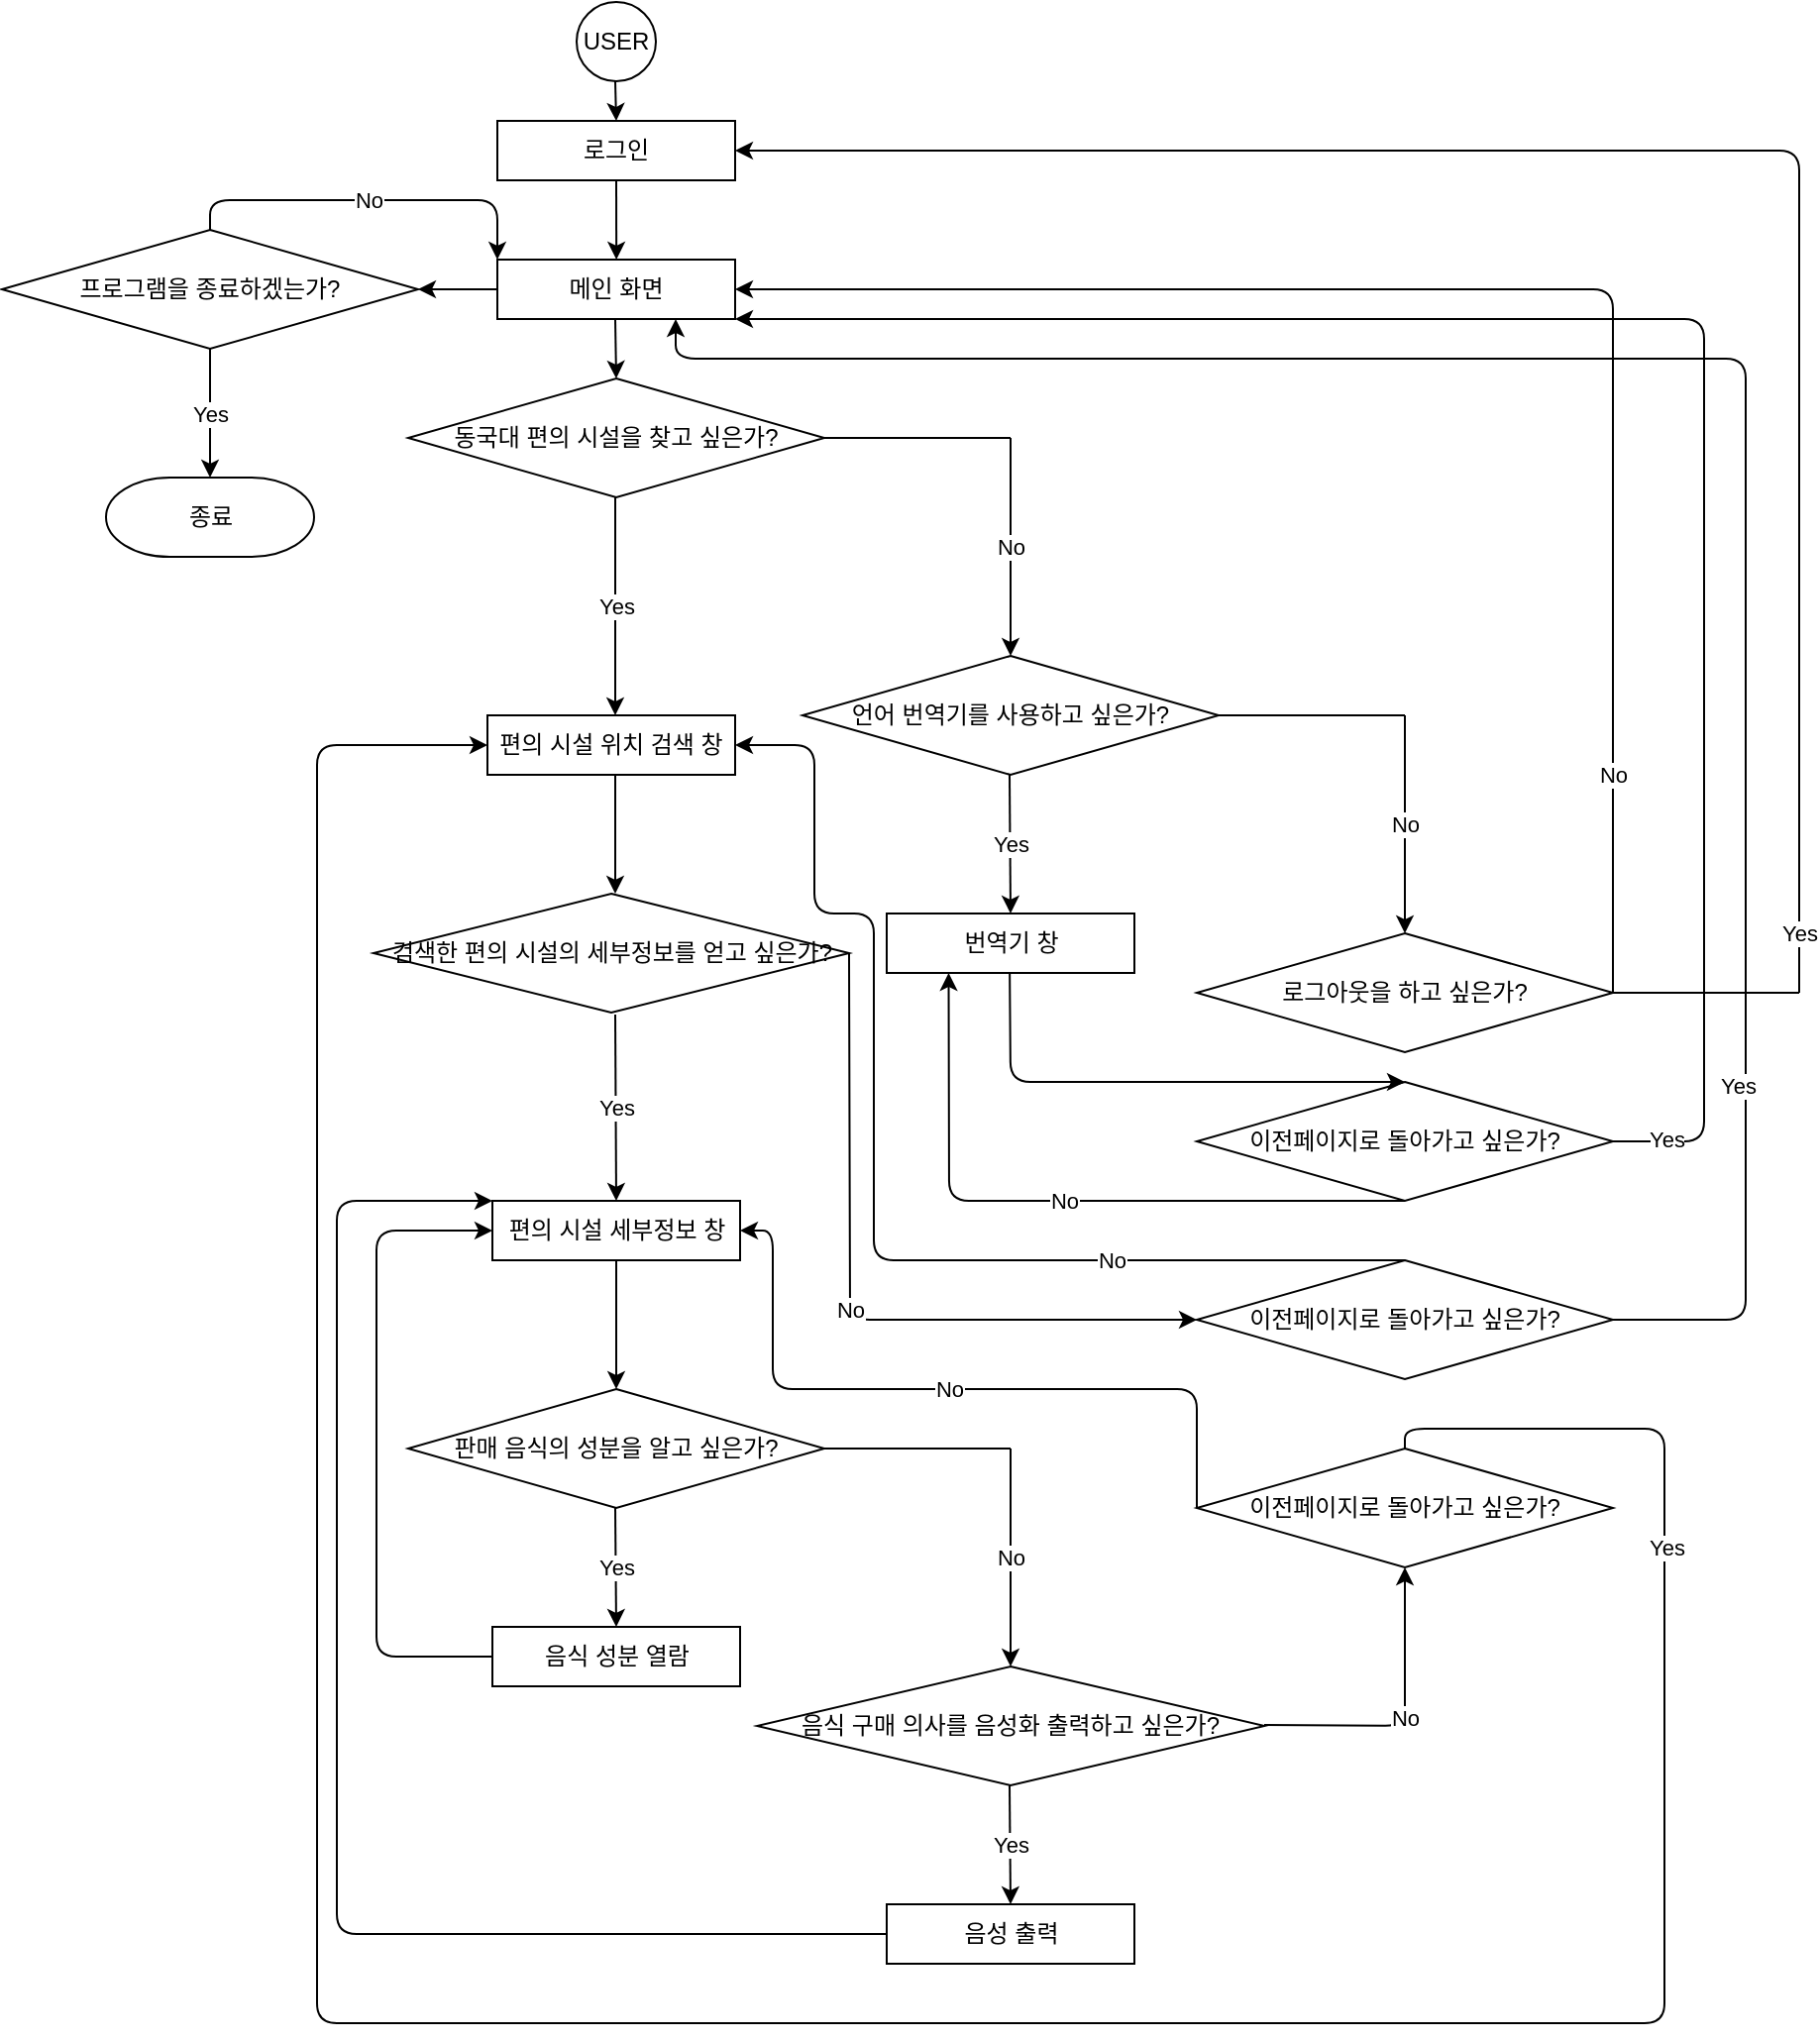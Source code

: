<mxfile version="13.7.3" type="github">
  <diagram id="6GXnXk0_rSUFWZE7QyTJ" name="Page-1">
    <mxGraphModel dx="1773" dy="574" grid="1" gridSize="10" guides="1" tooltips="1" connect="1" arrows="1" fold="1" page="1" pageScale="1" pageWidth="827" pageHeight="1169" math="0" shadow="0">
      <root>
        <mxCell id="0" />
        <mxCell id="1" parent="0" />
        <mxCell id="_coAQKqObT2bWrUMs8MN-2" value="USER" style="ellipse;whiteSpace=wrap;html=1;aspect=fixed;" parent="1" vertex="1">
          <mxGeometry x="170" y="60" width="40" height="40" as="geometry" />
        </mxCell>
        <mxCell id="_coAQKqObT2bWrUMs8MN-3" value="로그인" style="rounded=0;whiteSpace=wrap;html=1;" parent="1" vertex="1">
          <mxGeometry x="130" y="120" width="120" height="30" as="geometry" />
        </mxCell>
        <mxCell id="_coAQKqObT2bWrUMs8MN-4" value="동국대 편의 시설을 찾고 싶은가?" style="rhombus;whiteSpace=wrap;html=1;" parent="1" vertex="1">
          <mxGeometry x="85" y="250" width="210" height="60" as="geometry" />
        </mxCell>
        <mxCell id="_coAQKqObT2bWrUMs8MN-5" value="" style="endArrow=classic;html=1;" parent="1" edge="1">
          <mxGeometry relative="1" as="geometry">
            <mxPoint x="189.5" y="310" as="sourcePoint" />
            <mxPoint x="189.5" y="420" as="targetPoint" />
          </mxGeometry>
        </mxCell>
        <mxCell id="_coAQKqObT2bWrUMs8MN-6" value="Yes" style="edgeLabel;resizable=0;html=1;align=center;verticalAlign=middle;" parent="_coAQKqObT2bWrUMs8MN-5" connectable="0" vertex="1">
          <mxGeometry relative="1" as="geometry" />
        </mxCell>
        <mxCell id="_coAQKqObT2bWrUMs8MN-7" value="" style="endArrow=none;html=1;exitX=1;exitY=0.5;exitDx=0;exitDy=0;" parent="1" source="_coAQKqObT2bWrUMs8MN-4" edge="1">
          <mxGeometry width="50" height="50" relative="1" as="geometry">
            <mxPoint x="299" y="279.5" as="sourcePoint" />
            <mxPoint x="389" y="280" as="targetPoint" />
          </mxGeometry>
        </mxCell>
        <mxCell id="_coAQKqObT2bWrUMs8MN-8" value="" style="endArrow=classic;html=1;" parent="1" edge="1">
          <mxGeometry relative="1" as="geometry">
            <mxPoint x="389" y="280" as="sourcePoint" />
            <mxPoint x="389" y="390" as="targetPoint" />
          </mxGeometry>
        </mxCell>
        <mxCell id="_coAQKqObT2bWrUMs8MN-9" value="No" style="edgeLabel;resizable=0;html=1;align=center;verticalAlign=middle;" parent="_coAQKqObT2bWrUMs8MN-8" connectable="0" vertex="1">
          <mxGeometry relative="1" as="geometry" />
        </mxCell>
        <mxCell id="_coAQKqObT2bWrUMs8MN-10" value="검색한 편의 시설의 세부정보를 얻고 싶은가?" style="rhombus;whiteSpace=wrap;html=1;" parent="1" vertex="1">
          <mxGeometry x="67.5" y="510" width="240" height="60" as="geometry" />
        </mxCell>
        <mxCell id="_coAQKqObT2bWrUMs8MN-11" value="언어 번역기를 사용하고 싶은가?" style="rhombus;whiteSpace=wrap;html=1;" parent="1" vertex="1">
          <mxGeometry x="284" y="390" width="210" height="60" as="geometry" />
        </mxCell>
        <mxCell id="_coAQKqObT2bWrUMs8MN-12" value="편의 시설 위치 검색 창" style="rounded=0;whiteSpace=wrap;html=1;" parent="1" vertex="1">
          <mxGeometry x="125" y="420" width="125" height="30" as="geometry" />
        </mxCell>
        <mxCell id="_coAQKqObT2bWrUMs8MN-13" value="" style="endArrow=classic;html=1;" parent="1" edge="1">
          <mxGeometry width="50" height="50" relative="1" as="geometry">
            <mxPoint x="189.5" y="100" as="sourcePoint" />
            <mxPoint x="190" y="120" as="targetPoint" />
          </mxGeometry>
        </mxCell>
        <mxCell id="_coAQKqObT2bWrUMs8MN-14" value="" style="endArrow=classic;html=1;entryX=0.5;entryY=0;entryDx=0;entryDy=0;" parent="1" target="_coAQKqObT2bWrUMs8MN-4" edge="1">
          <mxGeometry width="50" height="50" relative="1" as="geometry">
            <mxPoint x="189.5" y="220" as="sourcePoint" />
            <mxPoint x="190" y="240" as="targetPoint" />
          </mxGeometry>
        </mxCell>
        <mxCell id="_coAQKqObT2bWrUMs8MN-15" value="" style="endArrow=classic;html=1;" parent="1" edge="1">
          <mxGeometry width="50" height="50" relative="1" as="geometry">
            <mxPoint x="189.5" y="450" as="sourcePoint" />
            <mxPoint x="189.5" y="510" as="targetPoint" />
          </mxGeometry>
        </mxCell>
        <mxCell id="_coAQKqObT2bWrUMs8MN-16" value="" style="endArrow=classic;html=1;" parent="1" edge="1">
          <mxGeometry relative="1" as="geometry">
            <mxPoint x="388.5" y="450" as="sourcePoint" />
            <mxPoint x="389" y="520" as="targetPoint" />
          </mxGeometry>
        </mxCell>
        <mxCell id="_coAQKqObT2bWrUMs8MN-17" value="Yes" style="edgeLabel;resizable=0;html=1;align=center;verticalAlign=middle;" parent="_coAQKqObT2bWrUMs8MN-16" connectable="0" vertex="1">
          <mxGeometry relative="1" as="geometry" />
        </mxCell>
        <mxCell id="_coAQKqObT2bWrUMs8MN-18" value="" style="endArrow=none;html=1;exitX=1;exitY=0.5;exitDx=0;exitDy=0;" parent="1" edge="1">
          <mxGeometry width="50" height="50" relative="1" as="geometry">
            <mxPoint x="494" y="420" as="sourcePoint" />
            <mxPoint x="588" y="420" as="targetPoint" />
          </mxGeometry>
        </mxCell>
        <mxCell id="_coAQKqObT2bWrUMs8MN-19" value="" style="endArrow=classic;html=1;" parent="1" edge="1">
          <mxGeometry relative="1" as="geometry">
            <mxPoint x="588" y="420" as="sourcePoint" />
            <mxPoint x="588" y="530" as="targetPoint" />
          </mxGeometry>
        </mxCell>
        <mxCell id="_coAQKqObT2bWrUMs8MN-20" value="No" style="edgeLabel;resizable=0;html=1;align=center;verticalAlign=middle;" parent="_coAQKqObT2bWrUMs8MN-19" connectable="0" vertex="1">
          <mxGeometry relative="1" as="geometry" />
        </mxCell>
        <mxCell id="_coAQKqObT2bWrUMs8MN-21" value="로그아웃을 하고 싶은가?" style="rhombus;whiteSpace=wrap;html=1;" parent="1" vertex="1">
          <mxGeometry x="483" y="530" width="210" height="60" as="geometry" />
        </mxCell>
        <mxCell id="_coAQKqObT2bWrUMs8MN-23" value="" style="endArrow=classic;html=1;entryX=0.5;entryY=0;entryDx=0;entryDy=0;" parent="1" target="_coAQKqObT2bWrUMs8MN-25" edge="1">
          <mxGeometry relative="1" as="geometry">
            <mxPoint x="189.5" y="571" as="sourcePoint" />
            <mxPoint x="189.5" y="681" as="targetPoint" />
          </mxGeometry>
        </mxCell>
        <mxCell id="_coAQKqObT2bWrUMs8MN-24" value="Yes" style="edgeLabel;resizable=0;html=1;align=center;verticalAlign=middle;" parent="_coAQKqObT2bWrUMs8MN-23" connectable="0" vertex="1">
          <mxGeometry relative="1" as="geometry" />
        </mxCell>
        <mxCell id="_coAQKqObT2bWrUMs8MN-25" value="편의 시설 세부정보 창" style="rounded=0;whiteSpace=wrap;html=1;" parent="1" vertex="1">
          <mxGeometry x="127.5" y="665" width="125" height="30" as="geometry" />
        </mxCell>
        <mxCell id="_coAQKqObT2bWrUMs8MN-27" value="" style="endArrow=classic;html=1;exitX=1;exitY=0.5;exitDx=0;exitDy=0;entryX=0;entryY=0.5;entryDx=0;entryDy=0;" parent="1" source="_coAQKqObT2bWrUMs8MN-10" target="_coAQKqObT2bWrUMs8MN-62" edge="1">
          <mxGeometry relative="1" as="geometry">
            <mxPoint x="334" y="540" as="sourcePoint" />
            <mxPoint x="319" y="680" as="targetPoint" />
            <Array as="points">
              <mxPoint x="308" y="725" />
            </Array>
          </mxGeometry>
        </mxCell>
        <mxCell id="_coAQKqObT2bWrUMs8MN-28" value="No" style="edgeLabel;resizable=0;html=1;align=center;verticalAlign=middle;" parent="_coAQKqObT2bWrUMs8MN-27" connectable="0" vertex="1">
          <mxGeometry relative="1" as="geometry" />
        </mxCell>
        <mxCell id="_coAQKqObT2bWrUMs8MN-30" value="이전페이지로 돌아가고 싶은가?" style="rhombus;whiteSpace=wrap;html=1;" parent="1" vertex="1">
          <mxGeometry x="483" y="605" width="210" height="60" as="geometry" />
        </mxCell>
        <mxCell id="_coAQKqObT2bWrUMs8MN-31" value="판매 음식의 성분을 알고 싶은가?" style="rhombus;whiteSpace=wrap;html=1;" parent="1" vertex="1">
          <mxGeometry x="85" y="760" width="210" height="60" as="geometry" />
        </mxCell>
        <mxCell id="_coAQKqObT2bWrUMs8MN-32" value="" style="endArrow=classic;html=1;exitX=0.5;exitY=1;exitDx=0;exitDy=0;" parent="1" source="_coAQKqObT2bWrUMs8MN-25" edge="1">
          <mxGeometry width="50" height="50" relative="1" as="geometry">
            <mxPoint x="189.5" y="710" as="sourcePoint" />
            <mxPoint x="190" y="760" as="targetPoint" />
          </mxGeometry>
        </mxCell>
        <mxCell id="_coAQKqObT2bWrUMs8MN-33" value="음식 성분 열람" style="rounded=0;whiteSpace=wrap;html=1;" parent="1" vertex="1">
          <mxGeometry x="127.5" y="880" width="125" height="30" as="geometry" />
        </mxCell>
        <mxCell id="_coAQKqObT2bWrUMs8MN-34" value="" style="endArrow=classic;html=1;" parent="1" edge="1">
          <mxGeometry relative="1" as="geometry">
            <mxPoint x="189.5" y="820" as="sourcePoint" />
            <mxPoint x="190" y="880" as="targetPoint" />
          </mxGeometry>
        </mxCell>
        <mxCell id="_coAQKqObT2bWrUMs8MN-35" value="Yes" style="edgeLabel;resizable=0;html=1;align=center;verticalAlign=middle;" parent="_coAQKqObT2bWrUMs8MN-34" connectable="0" vertex="1">
          <mxGeometry relative="1" as="geometry" />
        </mxCell>
        <mxCell id="_coAQKqObT2bWrUMs8MN-36" value="" style="endArrow=none;html=1;exitX=1;exitY=0.5;exitDx=0;exitDy=0;" parent="1" edge="1">
          <mxGeometry width="50" height="50" relative="1" as="geometry">
            <mxPoint x="295" y="790" as="sourcePoint" />
            <mxPoint x="389" y="790" as="targetPoint" />
          </mxGeometry>
        </mxCell>
        <mxCell id="_coAQKqObT2bWrUMs8MN-37" value="" style="endArrow=classic;html=1;" parent="1" edge="1">
          <mxGeometry relative="1" as="geometry">
            <mxPoint x="389" y="790" as="sourcePoint" />
            <mxPoint x="389" y="900" as="targetPoint" />
          </mxGeometry>
        </mxCell>
        <mxCell id="_coAQKqObT2bWrUMs8MN-38" value="No" style="edgeLabel;resizable=0;html=1;align=center;verticalAlign=middle;" parent="_coAQKqObT2bWrUMs8MN-37" connectable="0" vertex="1">
          <mxGeometry relative="1" as="geometry" />
        </mxCell>
        <mxCell id="_coAQKqObT2bWrUMs8MN-39" value="음식 구매 의사를 음성화 출력하고 싶은가?" style="rhombus;whiteSpace=wrap;html=1;" parent="1" vertex="1">
          <mxGeometry x="261" y="900" width="256" height="60" as="geometry" />
        </mxCell>
        <mxCell id="_coAQKqObT2bWrUMs8MN-40" value="" style="endArrow=classic;html=1;" parent="1" edge="1">
          <mxGeometry relative="1" as="geometry">
            <mxPoint x="388.5" y="960" as="sourcePoint" />
            <mxPoint x="389" y="1020" as="targetPoint" />
          </mxGeometry>
        </mxCell>
        <mxCell id="_coAQKqObT2bWrUMs8MN-41" value="Yes" style="edgeLabel;resizable=0;html=1;align=center;verticalAlign=middle;" parent="_coAQKqObT2bWrUMs8MN-40" connectable="0" vertex="1">
          <mxGeometry relative="1" as="geometry" />
        </mxCell>
        <mxCell id="_coAQKqObT2bWrUMs8MN-45" value="" style="endArrow=none;html=1;exitX=1;exitY=0.5;exitDx=0;exitDy=0;" parent="1" edge="1">
          <mxGeometry width="50" height="50" relative="1" as="geometry">
            <mxPoint x="693" y="560" as="sourcePoint" />
            <mxPoint x="787" y="560" as="targetPoint" />
          </mxGeometry>
        </mxCell>
        <mxCell id="_coAQKqObT2bWrUMs8MN-46" value="" style="endArrow=classic;html=1;entryX=1;entryY=0.5;entryDx=0;entryDy=0;" parent="1" target="_coAQKqObT2bWrUMs8MN-3" edge="1">
          <mxGeometry relative="1" as="geometry">
            <mxPoint x="787" y="560" as="sourcePoint" />
            <mxPoint x="787" y="120" as="targetPoint" />
            <Array as="points">
              <mxPoint x="787" y="135" />
            </Array>
          </mxGeometry>
        </mxCell>
        <mxCell id="_coAQKqObT2bWrUMs8MN-47" value="Yes" style="edgeLabel;resizable=0;html=1;align=center;verticalAlign=middle;" parent="_coAQKqObT2bWrUMs8MN-46" connectable="0" vertex="1">
          <mxGeometry relative="1" as="geometry">
            <mxPoint x="55.83" y="395" as="offset" />
          </mxGeometry>
        </mxCell>
        <mxCell id="_coAQKqObT2bWrUMs8MN-48" value="" style="endArrow=classic;html=1;entryX=1;entryY=0.5;entryDx=0;entryDy=0;" parent="1" target="_coAQKqObT2bWrUMs8MN-50" edge="1">
          <mxGeometry relative="1" as="geometry">
            <mxPoint x="693" y="560" as="sourcePoint" />
            <mxPoint x="694" y="300" as="targetPoint" />
            <Array as="points">
              <mxPoint x="693" y="205" />
            </Array>
          </mxGeometry>
        </mxCell>
        <mxCell id="_coAQKqObT2bWrUMs8MN-49" value="No" style="edgeLabel;resizable=0;html=1;align=center;verticalAlign=middle;" parent="_coAQKqObT2bWrUMs8MN-48" connectable="0" vertex="1">
          <mxGeometry relative="1" as="geometry">
            <mxPoint x="44" y="245" as="offset" />
          </mxGeometry>
        </mxCell>
        <mxCell id="_coAQKqObT2bWrUMs8MN-50" value="메인 화면" style="rounded=0;whiteSpace=wrap;html=1;" parent="1" vertex="1">
          <mxGeometry x="130" y="190" width="120" height="30" as="geometry" />
        </mxCell>
        <mxCell id="_coAQKqObT2bWrUMs8MN-53" value="" style="endArrow=classic;html=1;entryX=0.5;entryY=0;entryDx=0;entryDy=0;exitX=0.5;exitY=1;exitDx=0;exitDy=0;" parent="1" source="_coAQKqObT2bWrUMs8MN-3" edge="1">
          <mxGeometry width="50" height="50" relative="1" as="geometry">
            <mxPoint x="189.58" y="160" as="sourcePoint" />
            <mxPoint x="190.08" y="190" as="targetPoint" />
          </mxGeometry>
        </mxCell>
        <mxCell id="_coAQKqObT2bWrUMs8MN-54" value="번역기 창" style="rounded=0;whiteSpace=wrap;html=1;" parent="1" vertex="1">
          <mxGeometry x="326.5" y="520" width="125" height="30" as="geometry" />
        </mxCell>
        <mxCell id="_coAQKqObT2bWrUMs8MN-55" value="" style="endArrow=classic;html=1;entryX=0.5;entryY=0;entryDx=0;entryDy=0;" parent="1" target="_coAQKqObT2bWrUMs8MN-30" edge="1">
          <mxGeometry width="50" height="50" relative="1" as="geometry">
            <mxPoint x="388.58" y="550" as="sourcePoint" />
            <mxPoint x="388.58" y="620" as="targetPoint" />
            <Array as="points">
              <mxPoint x="389" y="605" />
            </Array>
          </mxGeometry>
        </mxCell>
        <mxCell id="_coAQKqObT2bWrUMs8MN-56" value="" style="endArrow=classic;html=1;entryX=1;entryY=1;entryDx=0;entryDy=0;" parent="1" target="_coAQKqObT2bWrUMs8MN-50" edge="1">
          <mxGeometry width="50" height="50" relative="1" as="geometry">
            <mxPoint x="693" y="635" as="sourcePoint" />
            <mxPoint x="743" y="585" as="targetPoint" />
            <Array as="points">
              <mxPoint x="739" y="635" />
              <mxPoint x="739" y="220" />
            </Array>
          </mxGeometry>
        </mxCell>
        <mxCell id="_coAQKqObT2bWrUMs8MN-58" value="Yes" style="edgeLabel;resizable=0;html=1;align=center;verticalAlign=middle;" parent="1" connectable="0" vertex="1">
          <mxGeometry x="719.997" y="634" as="geometry" />
        </mxCell>
        <mxCell id="_coAQKqObT2bWrUMs8MN-60" value="" style="endArrow=classic;html=1;entryX=0.25;entryY=1;entryDx=0;entryDy=0;exitX=0.5;exitY=1;exitDx=0;exitDy=0;" parent="1" source="_coAQKqObT2bWrUMs8MN-30" target="_coAQKqObT2bWrUMs8MN-54" edge="1">
          <mxGeometry relative="1" as="geometry">
            <mxPoint x="389" y="670" as="sourcePoint" />
            <mxPoint x="489" y="670" as="targetPoint" />
            <Array as="points">
              <mxPoint x="358" y="665" />
            </Array>
          </mxGeometry>
        </mxCell>
        <mxCell id="_coAQKqObT2bWrUMs8MN-61" value="No" style="edgeLabel;resizable=0;html=1;align=center;verticalAlign=middle;" parent="_coAQKqObT2bWrUMs8MN-60" connectable="0" vertex="1">
          <mxGeometry relative="1" as="geometry" />
        </mxCell>
        <mxCell id="_coAQKqObT2bWrUMs8MN-62" value="이전페이지로 돌아가고 싶은가?" style="rhombus;whiteSpace=wrap;html=1;" parent="1" vertex="1">
          <mxGeometry x="483" y="695" width="210" height="60" as="geometry" />
        </mxCell>
        <mxCell id="_coAQKqObT2bWrUMs8MN-63" value="" style="endArrow=classic;html=1;entryX=0.75;entryY=1;entryDx=0;entryDy=0;exitX=1;exitY=0.5;exitDx=0;exitDy=0;" parent="1" source="_coAQKqObT2bWrUMs8MN-62" target="_coAQKqObT2bWrUMs8MN-50" edge="1">
          <mxGeometry relative="1" as="geometry">
            <mxPoint x="589" y="695" as="sourcePoint" />
            <mxPoint x="693" y="695" as="targetPoint" />
            <Array as="points">
              <mxPoint x="760" y="725" />
              <mxPoint x="760" y="240" />
              <mxPoint x="220" y="240" />
            </Array>
          </mxGeometry>
        </mxCell>
        <mxCell id="_coAQKqObT2bWrUMs8MN-64" value="Yes" style="edgeLabel;resizable=0;html=1;align=center;verticalAlign=middle;" parent="_coAQKqObT2bWrUMs8MN-63" connectable="0" vertex="1">
          <mxGeometry relative="1" as="geometry">
            <mxPoint y="367" as="offset" />
          </mxGeometry>
        </mxCell>
        <mxCell id="o0iHrynj35BahP1OpVeQ-1" value="" style="endArrow=classic;html=1;exitX=0;exitY=0.5;exitDx=0;exitDy=0;entryX=0;entryY=0.5;entryDx=0;entryDy=0;" parent="1" source="_coAQKqObT2bWrUMs8MN-33" target="_coAQKqObT2bWrUMs8MN-25" edge="1">
          <mxGeometry width="50" height="50" relative="1" as="geometry">
            <mxPoint x="59" y="890" as="sourcePoint" />
            <mxPoint x="109" y="840" as="targetPoint" />
            <Array as="points">
              <mxPoint x="69" y="895" />
              <mxPoint x="69" y="680" />
            </Array>
          </mxGeometry>
        </mxCell>
        <mxCell id="o0iHrynj35BahP1OpVeQ-2" value="음성 출력" style="rounded=0;whiteSpace=wrap;html=1;" parent="1" vertex="1">
          <mxGeometry x="326.5" y="1020" width="125" height="30" as="geometry" />
        </mxCell>
        <mxCell id="o0iHrynj35BahP1OpVeQ-3" value="" style="endArrow=classic;html=1;exitX=0;exitY=0.5;exitDx=0;exitDy=0;entryX=0;entryY=0;entryDx=0;entryDy=0;" parent="1" source="o0iHrynj35BahP1OpVeQ-2" target="_coAQKqObT2bWrUMs8MN-25" edge="1">
          <mxGeometry width="50" height="50" relative="1" as="geometry">
            <mxPoint x="139" y="1020" as="sourcePoint" />
            <mxPoint x="189" y="970" as="targetPoint" />
            <Array as="points">
              <mxPoint x="49" y="1035" />
              <mxPoint x="49" y="665" />
            </Array>
          </mxGeometry>
        </mxCell>
        <mxCell id="o0iHrynj35BahP1OpVeQ-4" value="이전페이지로 돌아가고 싶은가?" style="rhombus;whiteSpace=wrap;html=1;" parent="1" vertex="1">
          <mxGeometry x="483" y="790" width="210" height="60" as="geometry" />
        </mxCell>
        <mxCell id="o0iHrynj35BahP1OpVeQ-5" value="" style="endArrow=classic;html=1;entryX=0.5;entryY=1;entryDx=0;entryDy=0;" parent="1" target="o0iHrynj35BahP1OpVeQ-4" edge="1">
          <mxGeometry relative="1" as="geometry">
            <mxPoint x="517" y="929.5" as="sourcePoint" />
            <mxPoint x="617" y="929.5" as="targetPoint" />
            <Array as="points">
              <mxPoint x="588" y="930" />
            </Array>
          </mxGeometry>
        </mxCell>
        <mxCell id="o0iHrynj35BahP1OpVeQ-6" value="No" style="edgeLabel;resizable=0;html=1;align=center;verticalAlign=middle;" parent="o0iHrynj35BahP1OpVeQ-5" connectable="0" vertex="1">
          <mxGeometry relative="1" as="geometry" />
        </mxCell>
        <mxCell id="o0iHrynj35BahP1OpVeQ-7" value="" style="endArrow=classic;html=1;exitX=0.5;exitY=0;exitDx=0;exitDy=0;entryX=0;entryY=0.5;entryDx=0;entryDy=0;" parent="1" source="o0iHrynj35BahP1OpVeQ-4" target="_coAQKqObT2bWrUMs8MN-12" edge="1">
          <mxGeometry relative="1" as="geometry">
            <mxPoint x="629" y="770" as="sourcePoint" />
            <mxPoint x="729" y="770" as="targetPoint" />
            <Array as="points">
              <mxPoint x="588" y="780" />
              <mxPoint x="719" y="780" />
              <mxPoint x="719" y="1080" />
              <mxPoint x="289" y="1080" />
              <mxPoint x="39" y="1080" />
              <mxPoint x="39" y="435" />
            </Array>
          </mxGeometry>
        </mxCell>
        <mxCell id="o0iHrynj35BahP1OpVeQ-8" value="Yes" style="edgeLabel;resizable=0;html=1;align=center;verticalAlign=middle;" parent="o0iHrynj35BahP1OpVeQ-7" connectable="0" vertex="1">
          <mxGeometry relative="1" as="geometry">
            <mxPoint x="486" y="-240" as="offset" />
          </mxGeometry>
        </mxCell>
        <mxCell id="o0iHrynj35BahP1OpVeQ-9" value="" style="endArrow=classic;html=1;entryX=1;entryY=0.5;entryDx=0;entryDy=0;exitX=0;exitY=0.5;exitDx=0;exitDy=0;" parent="1" source="o0iHrynj35BahP1OpVeQ-4" target="_coAQKqObT2bWrUMs8MN-25" edge="1">
          <mxGeometry relative="1" as="geometry">
            <mxPoint x="389" y="770" as="sourcePoint" />
            <mxPoint x="489" y="770" as="targetPoint" />
            <Array as="points">
              <mxPoint x="483" y="760" />
              <mxPoint x="269" y="760" />
              <mxPoint x="269" y="680" />
            </Array>
          </mxGeometry>
        </mxCell>
        <mxCell id="o0iHrynj35BahP1OpVeQ-10" value="No" style="edgeLabel;resizable=0;html=1;align=center;verticalAlign=middle;" parent="o0iHrynj35BahP1OpVeQ-9" connectable="0" vertex="1">
          <mxGeometry relative="1" as="geometry" />
        </mxCell>
        <mxCell id="o0iHrynj35BahP1OpVeQ-11" value="" style="endArrow=classic;html=1;exitX=0.5;exitY=0;exitDx=0;exitDy=0;entryX=1;entryY=0.5;entryDx=0;entryDy=0;" parent="1" source="_coAQKqObT2bWrUMs8MN-62" target="_coAQKqObT2bWrUMs8MN-12" edge="1">
          <mxGeometry relative="1" as="geometry">
            <mxPoint x="430" y="679.5" as="sourcePoint" />
            <mxPoint x="530" y="679.5" as="targetPoint" />
            <Array as="points">
              <mxPoint x="320" y="695" />
              <mxPoint x="320" y="520" />
              <mxPoint x="290" y="520" />
              <mxPoint x="290" y="435" />
            </Array>
          </mxGeometry>
        </mxCell>
        <mxCell id="o0iHrynj35BahP1OpVeQ-12" value="No" style="edgeLabel;resizable=0;html=1;align=center;verticalAlign=middle;" parent="o0iHrynj35BahP1OpVeQ-11" connectable="0" vertex="1">
          <mxGeometry relative="1" as="geometry">
            <mxPoint x="120" y="31" as="offset" />
          </mxGeometry>
        </mxCell>
        <mxCell id="5hA6_izn1FWWxPu_co2F-2" value="프로그램을 종료하겠는가?" style="rhombus;whiteSpace=wrap;html=1;" vertex="1" parent="1">
          <mxGeometry x="-120" y="175" width="210" height="60" as="geometry" />
        </mxCell>
        <mxCell id="5hA6_izn1FWWxPu_co2F-3" value="" style="endArrow=classic;html=1;exitX=0;exitY=0.5;exitDx=0;exitDy=0;entryX=1;entryY=0.5;entryDx=0;entryDy=0;" edge="1" parent="1" source="_coAQKqObT2bWrUMs8MN-50" target="5hA6_izn1FWWxPu_co2F-2">
          <mxGeometry width="50" height="50" relative="1" as="geometry">
            <mxPoint x="60" y="170" as="sourcePoint" />
            <mxPoint x="110" y="120" as="targetPoint" />
          </mxGeometry>
        </mxCell>
        <mxCell id="5hA6_izn1FWWxPu_co2F-4" value="" style="endArrow=classic;html=1;exitX=0.5;exitY=1;exitDx=0;exitDy=0;" edge="1" parent="1" source="5hA6_izn1FWWxPu_co2F-2">
          <mxGeometry relative="1" as="geometry">
            <mxPoint x="-15" y="110" as="sourcePoint" />
            <mxPoint x="-15" y="300" as="targetPoint" />
          </mxGeometry>
        </mxCell>
        <mxCell id="5hA6_izn1FWWxPu_co2F-5" value="Yes" style="edgeLabel;resizable=0;html=1;align=center;verticalAlign=middle;" connectable="0" vertex="1" parent="5hA6_izn1FWWxPu_co2F-4">
          <mxGeometry relative="1" as="geometry" />
        </mxCell>
        <mxCell id="5hA6_izn1FWWxPu_co2F-7" value="종료" style="strokeWidth=1;html=1;shape=mxgraph.flowchart.terminator;whiteSpace=wrap;" vertex="1" parent="1">
          <mxGeometry x="-67.5" y="300" width="105" height="40" as="geometry" />
        </mxCell>
        <mxCell id="5hA6_izn1FWWxPu_co2F-8" value="" style="endArrow=classic;html=1;exitX=0.5;exitY=0;exitDx=0;exitDy=0;entryX=0;entryY=0;entryDx=0;entryDy=0;" edge="1" parent="1" source="5hA6_izn1FWWxPu_co2F-2" target="_coAQKqObT2bWrUMs8MN-50">
          <mxGeometry relative="1" as="geometry">
            <mxPoint x="-15" y="160" as="sourcePoint" />
            <mxPoint x="85" y="160" as="targetPoint" />
            <Array as="points">
              <mxPoint x="-15" y="160" />
              <mxPoint x="130" y="160" />
            </Array>
          </mxGeometry>
        </mxCell>
        <mxCell id="5hA6_izn1FWWxPu_co2F-9" value="No" style="edgeLabel;resizable=0;html=1;align=center;verticalAlign=middle;" connectable="0" vertex="1" parent="5hA6_izn1FWWxPu_co2F-8">
          <mxGeometry relative="1" as="geometry" />
        </mxCell>
      </root>
    </mxGraphModel>
  </diagram>
</mxfile>
